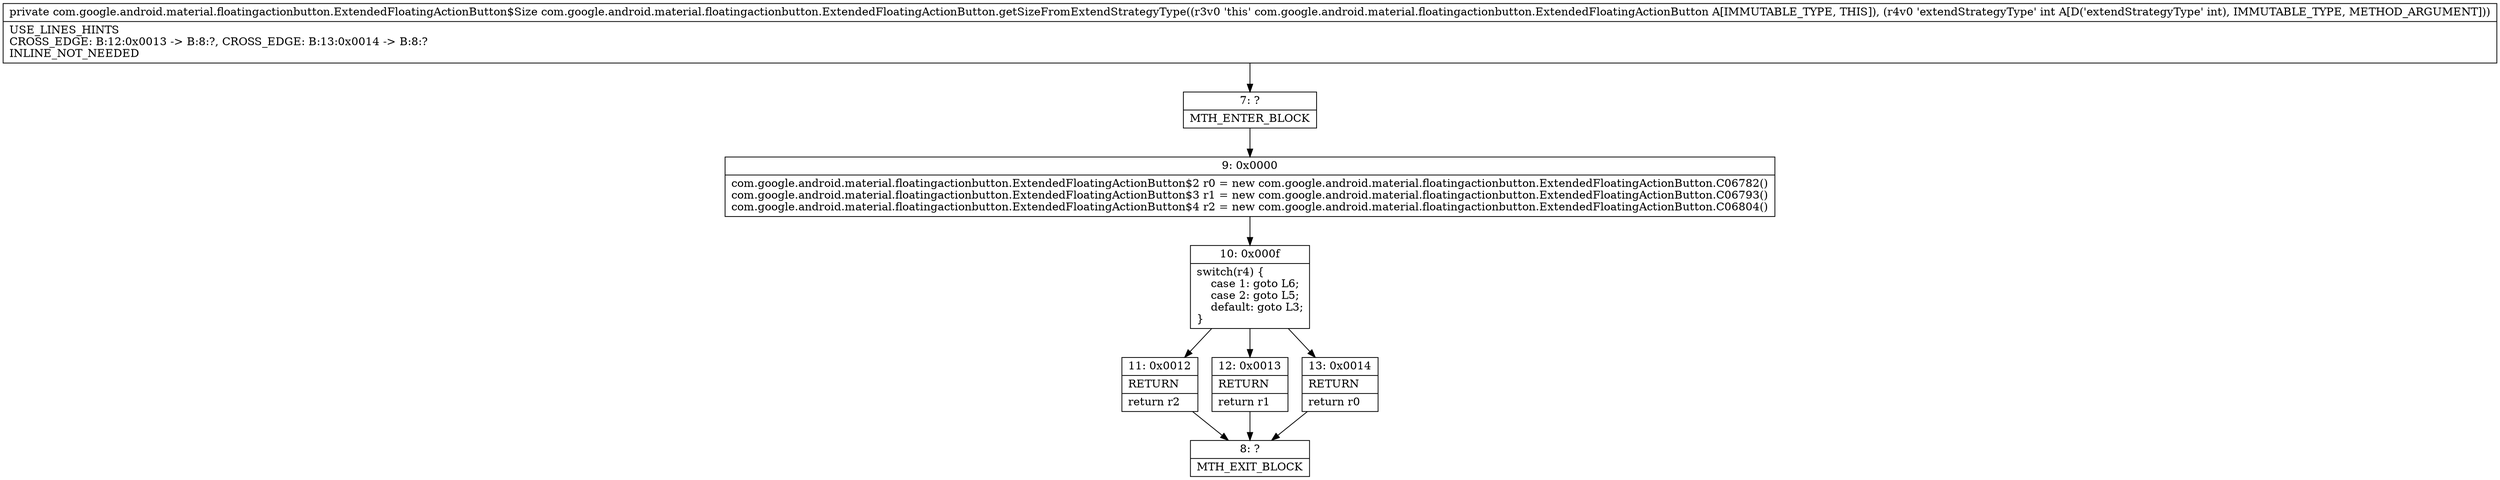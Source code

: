digraph "CFG forcom.google.android.material.floatingactionbutton.ExtendedFloatingActionButton.getSizeFromExtendStrategyType(I)Lcom\/google\/android\/material\/floatingactionbutton\/ExtendedFloatingActionButton$Size;" {
Node_7 [shape=record,label="{7\:\ ?|MTH_ENTER_BLOCK\l}"];
Node_9 [shape=record,label="{9\:\ 0x0000|com.google.android.material.floatingactionbutton.ExtendedFloatingActionButton$2 r0 = new com.google.android.material.floatingactionbutton.ExtendedFloatingActionButton.C06782()\lcom.google.android.material.floatingactionbutton.ExtendedFloatingActionButton$3 r1 = new com.google.android.material.floatingactionbutton.ExtendedFloatingActionButton.C06793()\lcom.google.android.material.floatingactionbutton.ExtendedFloatingActionButton$4 r2 = new com.google.android.material.floatingactionbutton.ExtendedFloatingActionButton.C06804()\l}"];
Node_10 [shape=record,label="{10\:\ 0x000f|switch(r4) \{\l    case 1: goto L6;\l    case 2: goto L5;\l    default: goto L3;\l\}\l}"];
Node_11 [shape=record,label="{11\:\ 0x0012|RETURN\l|return r2\l}"];
Node_8 [shape=record,label="{8\:\ ?|MTH_EXIT_BLOCK\l}"];
Node_12 [shape=record,label="{12\:\ 0x0013|RETURN\l|return r1\l}"];
Node_13 [shape=record,label="{13\:\ 0x0014|RETURN\l|return r0\l}"];
MethodNode[shape=record,label="{private com.google.android.material.floatingactionbutton.ExtendedFloatingActionButton$Size com.google.android.material.floatingactionbutton.ExtendedFloatingActionButton.getSizeFromExtendStrategyType((r3v0 'this' com.google.android.material.floatingactionbutton.ExtendedFloatingActionButton A[IMMUTABLE_TYPE, THIS]), (r4v0 'extendStrategyType' int A[D('extendStrategyType' int), IMMUTABLE_TYPE, METHOD_ARGUMENT]))  | USE_LINES_HINTS\lCROSS_EDGE: B:12:0x0013 \-\> B:8:?, CROSS_EDGE: B:13:0x0014 \-\> B:8:?\lINLINE_NOT_NEEDED\l}"];
MethodNode -> Node_7;Node_7 -> Node_9;
Node_9 -> Node_10;
Node_10 -> Node_11;
Node_10 -> Node_12;
Node_10 -> Node_13;
Node_11 -> Node_8;
Node_12 -> Node_8;
Node_13 -> Node_8;
}

